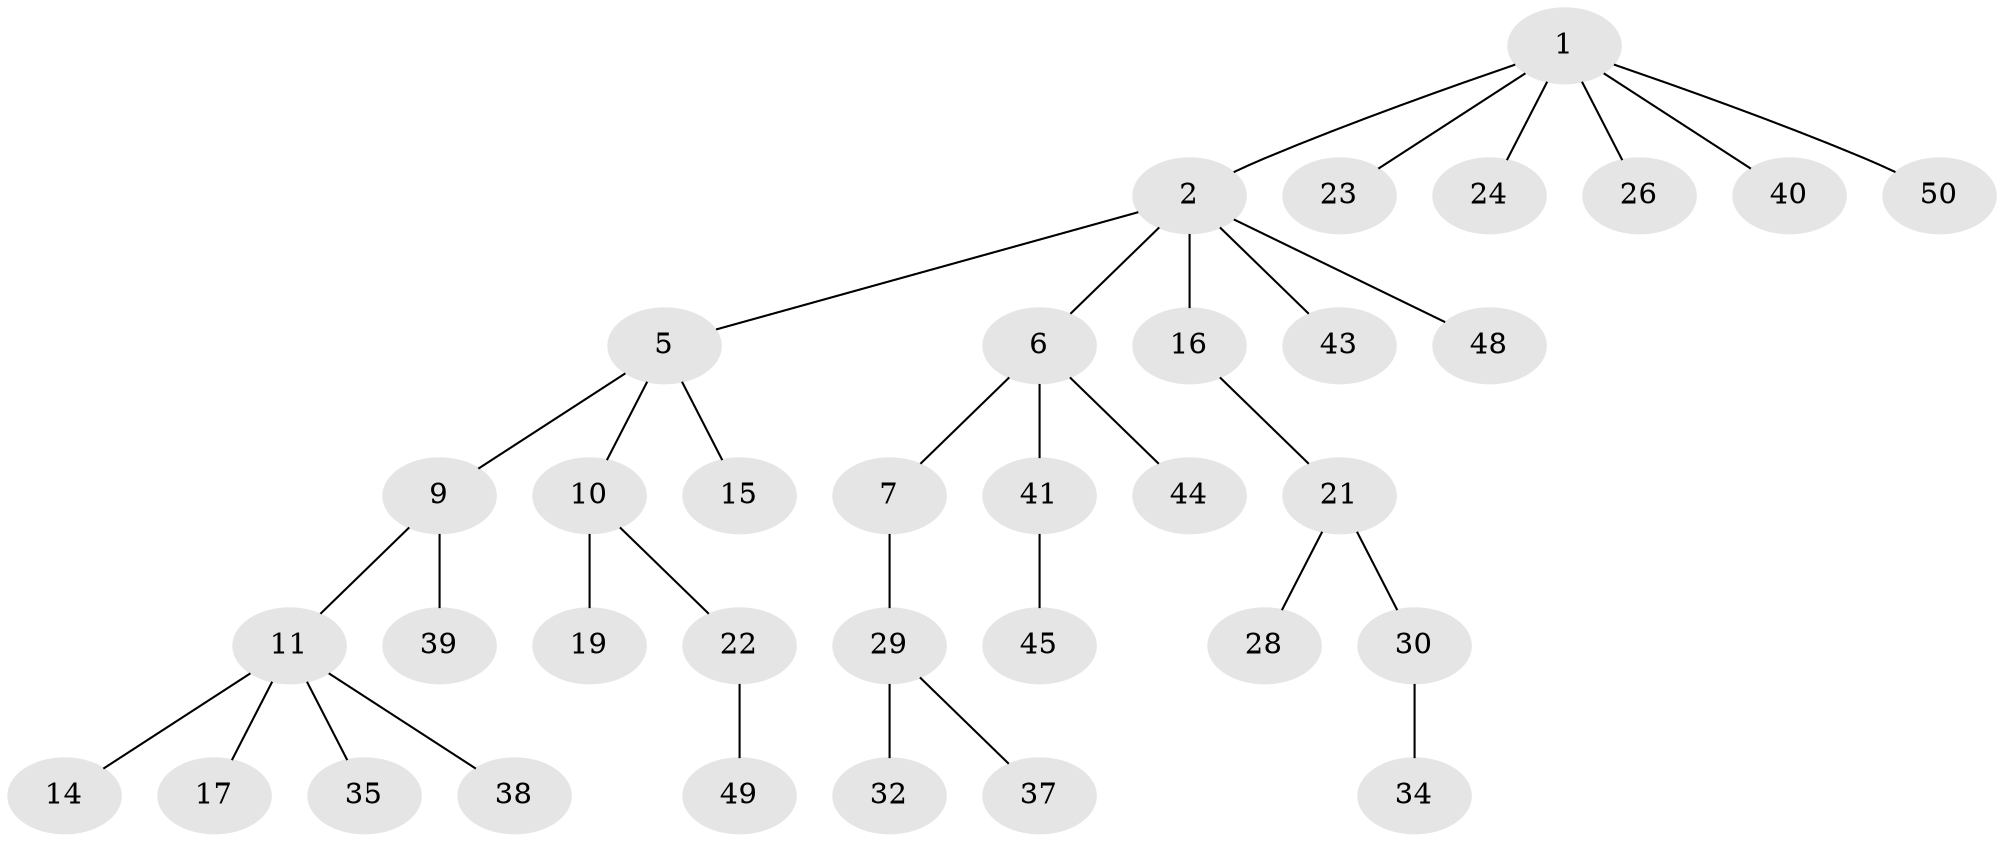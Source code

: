 // Generated by graph-tools (version 1.1) at 2025/52/02/27/25 19:52:10]
// undirected, 35 vertices, 34 edges
graph export_dot {
graph [start="1"]
  node [color=gray90,style=filled];
  1 [super="+3"];
  2 [super="+4"];
  5 [super="+8"];
  6 [super="+36"];
  7 [super="+12"];
  9;
  10 [super="+18"];
  11 [super="+13"];
  14 [super="+25"];
  15 [super="+20"];
  16 [super="+42"];
  17;
  19;
  21 [super="+27"];
  22 [super="+47"];
  23;
  24 [super="+46"];
  26;
  28;
  29 [super="+31"];
  30 [super="+33"];
  32;
  34;
  35;
  37;
  38;
  39;
  40;
  41;
  43;
  44;
  45 [super="+51"];
  48;
  49;
  50;
  1 -- 2;
  1 -- 23;
  1 -- 24;
  1 -- 26;
  1 -- 40;
  1 -- 50;
  2 -- 5;
  2 -- 43;
  2 -- 48;
  2 -- 16;
  2 -- 6;
  5 -- 15;
  5 -- 9;
  5 -- 10;
  6 -- 7;
  6 -- 44;
  6 -- 41;
  7 -- 29;
  9 -- 11;
  9 -- 39;
  10 -- 19;
  10 -- 22;
  11 -- 17;
  11 -- 38;
  11 -- 35;
  11 -- 14;
  16 -- 21;
  21 -- 28;
  21 -- 30;
  22 -- 49;
  29 -- 32;
  29 -- 37;
  30 -- 34;
  41 -- 45;
}
